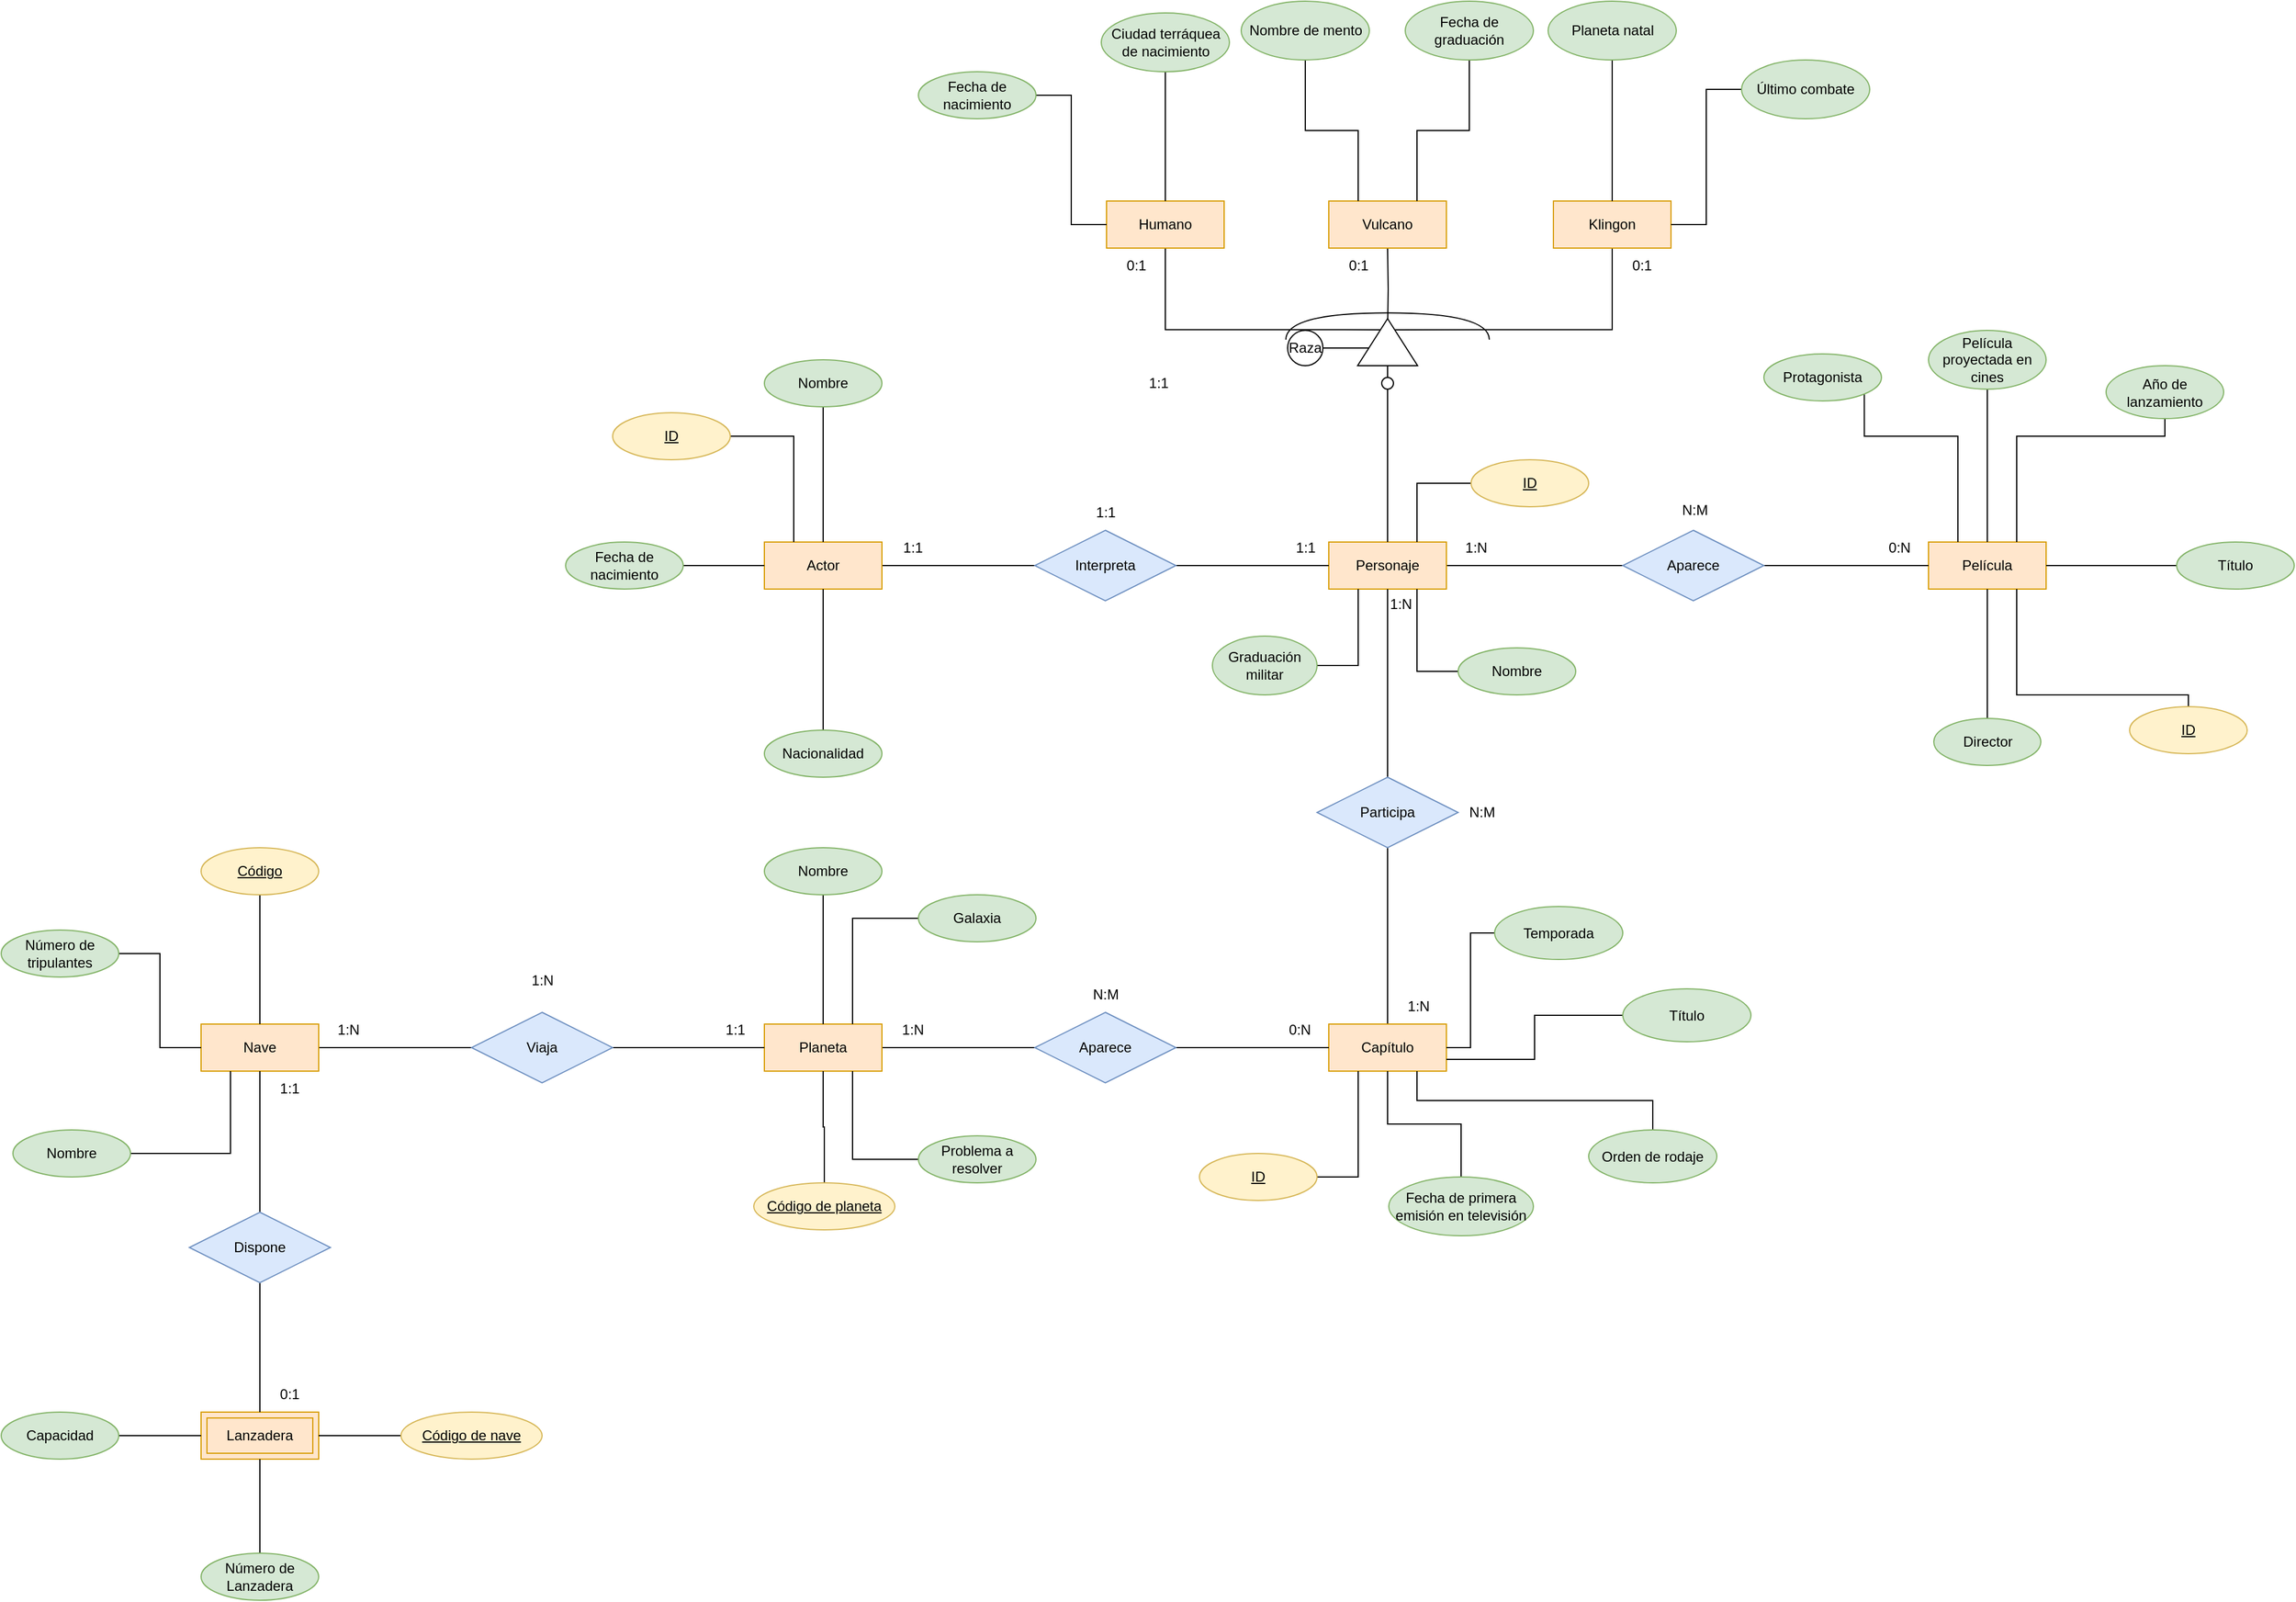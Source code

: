 <mxfile version="22.0.4" type="github">
  <diagram name="Página-1" id="-NdraGJS-0DFVX8-Y1tH">
    <mxGraphModel dx="2261" dy="795" grid="1" gridSize="10" guides="1" tooltips="1" connect="1" arrows="1" fold="1" page="1" pageScale="1" pageWidth="827" pageHeight="1169" math="0" shadow="0">
      <root>
        <mxCell id="0" />
        <mxCell id="1" parent="0" />
        <mxCell id="DlKNlpENbQ6iREXl7qAN-9" style="edgeStyle=orthogonalEdgeStyle;rounded=0;orthogonalLoop=1;jettySize=auto;html=1;entryX=0;entryY=0.5;entryDx=0;entryDy=0;endArrow=none;endFill=0;" parent="1" source="DlKNlpENbQ6iREXl7qAN-1" target="DlKNlpENbQ6iREXl7qAN-6" edge="1">
          <mxGeometry relative="1" as="geometry" />
        </mxCell>
        <mxCell id="DlKNlpENbQ6iREXl7qAN-1" value="Personaje" style="whiteSpace=wrap;html=1;align=center;fillColor=#ffe6cc;strokeColor=#d79b00;" parent="1" vertex="1">
          <mxGeometry x="349" y="570" width="100" height="40" as="geometry" />
        </mxCell>
        <mxCell id="DlKNlpENbQ6iREXl7qAN-3" value="Película" style="whiteSpace=wrap;html=1;align=center;fillColor=#ffe6cc;strokeColor=#d79b00;" parent="1" vertex="1">
          <mxGeometry x="859" y="570" width="100" height="40" as="geometry" />
        </mxCell>
        <mxCell id="DlKNlpENbQ6iREXl7qAN-7" style="edgeStyle=orthogonalEdgeStyle;rounded=0;orthogonalLoop=1;jettySize=auto;html=1;entryX=0;entryY=0.5;entryDx=0;entryDy=0;endArrow=none;endFill=0;" parent="1" source="DlKNlpENbQ6iREXl7qAN-4" target="DlKNlpENbQ6iREXl7qAN-5" edge="1">
          <mxGeometry relative="1" as="geometry" />
        </mxCell>
        <mxCell id="DlKNlpENbQ6iREXl7qAN-4" value="Actor" style="whiteSpace=wrap;html=1;align=center;fillColor=#ffe6cc;strokeColor=#d79b00;" parent="1" vertex="1">
          <mxGeometry x="-131" y="570" width="100" height="40" as="geometry" />
        </mxCell>
        <mxCell id="DlKNlpENbQ6iREXl7qAN-8" style="edgeStyle=orthogonalEdgeStyle;rounded=0;orthogonalLoop=1;jettySize=auto;html=1;entryX=0;entryY=0.5;entryDx=0;entryDy=0;endArrow=none;endFill=0;" parent="1" source="DlKNlpENbQ6iREXl7qAN-5" target="DlKNlpENbQ6iREXl7qAN-1" edge="1">
          <mxGeometry relative="1" as="geometry" />
        </mxCell>
        <mxCell id="DlKNlpENbQ6iREXl7qAN-5" value="Interpreta" style="shape=rhombus;perimeter=rhombusPerimeter;whiteSpace=wrap;html=1;align=center;fillColor=#dae8fc;strokeColor=#6c8ebf;" parent="1" vertex="1">
          <mxGeometry x="99" y="560" width="120" height="60" as="geometry" />
        </mxCell>
        <mxCell id="DlKNlpENbQ6iREXl7qAN-10" style="edgeStyle=orthogonalEdgeStyle;rounded=0;orthogonalLoop=1;jettySize=auto;html=1;entryX=0;entryY=0.5;entryDx=0;entryDy=0;endArrow=none;endFill=0;" parent="1" source="DlKNlpENbQ6iREXl7qAN-6" target="DlKNlpENbQ6iREXl7qAN-3" edge="1">
          <mxGeometry relative="1" as="geometry" />
        </mxCell>
        <mxCell id="DlKNlpENbQ6iREXl7qAN-6" value="Aparece" style="shape=rhombus;perimeter=rhombusPerimeter;whiteSpace=wrap;html=1;align=center;fillColor=#dae8fc;strokeColor=#6c8ebf;" parent="1" vertex="1">
          <mxGeometry x="599" y="560" width="120" height="60" as="geometry" />
        </mxCell>
        <mxCell id="DlKNlpENbQ6iREXl7qAN-15" style="edgeStyle=orthogonalEdgeStyle;rounded=0;orthogonalLoop=1;jettySize=auto;html=1;exitX=0.764;exitY=0.402;exitDx=0;exitDy=0;exitPerimeter=0;entryX=0.5;entryY=1;entryDx=0;entryDy=0;endArrow=none;endFill=0;" parent="1" source="y-hyt4ERYZjtCRCO4iPL-5" target="DlKNlpENbQ6iREXl7qAN-14" edge="1">
          <mxGeometry relative="1" as="geometry">
            <mxPoint x="369.5" y="390" as="sourcePoint" />
          </mxGeometry>
        </mxCell>
        <mxCell id="DlKNlpENbQ6iREXl7qAN-17" style="edgeStyle=orthogonalEdgeStyle;rounded=0;orthogonalLoop=1;jettySize=auto;html=1;exitX=0.5;exitY=1;exitDx=0;exitDy=0;exitPerimeter=0;entryX=0.5;entryY=1;entryDx=0;entryDy=0;endArrow=none;endFill=0;" parent="1" target="DlKNlpENbQ6iREXl7qAN-16" edge="1">
          <mxGeometry relative="1" as="geometry">
            <mxPoint x="399.0" y="390" as="sourcePoint" />
          </mxGeometry>
        </mxCell>
        <mxCell id="DlKNlpENbQ6iREXl7qAN-19" style="edgeStyle=orthogonalEdgeStyle;rounded=0;orthogonalLoop=1;jettySize=auto;html=1;exitX=0.764;exitY=0.626;exitDx=0;exitDy=0;exitPerimeter=0;entryX=0.5;entryY=1;entryDx=0;entryDy=0;endArrow=none;endFill=0;" parent="1" source="y-hyt4ERYZjtCRCO4iPL-5" target="DlKNlpENbQ6iREXl7qAN-18" edge="1">
          <mxGeometry relative="1" as="geometry">
            <mxPoint x="428.5" y="390" as="sourcePoint" />
          </mxGeometry>
        </mxCell>
        <mxCell id="DlKNlpENbQ6iREXl7qAN-12" style="edgeStyle=orthogonalEdgeStyle;rounded=0;orthogonalLoop=1;jettySize=auto;html=1;entryX=0;entryY=0;entryDx=29.5;entryDy=0;entryPerimeter=0;endArrow=none;endFill=0;" parent="1" source="DlKNlpENbQ6iREXl7qAN-1" edge="1">
          <mxGeometry relative="1" as="geometry">
            <mxPoint x="399.0" y="420" as="targetPoint" />
          </mxGeometry>
        </mxCell>
        <mxCell id="DlKNlpENbQ6iREXl7qAN-13" value="" style="ellipse;whiteSpace=wrap;html=1;aspect=fixed;" parent="1" vertex="1">
          <mxGeometry x="394" y="430" width="10" height="10" as="geometry" />
        </mxCell>
        <mxCell id="DlKNlpENbQ6iREXl7qAN-14" value="Humano" style="whiteSpace=wrap;html=1;align=center;fillColor=#ffe6cc;strokeColor=#d79b00;" parent="1" vertex="1">
          <mxGeometry x="160" y="280" width="100" height="40" as="geometry" />
        </mxCell>
        <mxCell id="DlKNlpENbQ6iREXl7qAN-16" value="Vulcano" style="whiteSpace=wrap;html=1;align=center;fillColor=#ffe6cc;strokeColor=#d79b00;" parent="1" vertex="1">
          <mxGeometry x="349" y="280" width="100" height="40" as="geometry" />
        </mxCell>
        <mxCell id="DlKNlpENbQ6iREXl7qAN-18" value="Klingon" style="whiteSpace=wrap;html=1;align=center;fillColor=#ffe6cc;strokeColor=#d79b00;" parent="1" vertex="1">
          <mxGeometry x="540" y="280" width="100" height="40" as="geometry" />
        </mxCell>
        <mxCell id="DlKNlpENbQ6iREXl7qAN-20" value="" style="shape=requiredInterface;html=1;verticalLabelPosition=bottom;sketch=0;rotation=-90;" parent="1" vertex="1">
          <mxGeometry x="387.6" y="300" width="22.81" height="173.04" as="geometry" />
        </mxCell>
        <mxCell id="DlKNlpENbQ6iREXl7qAN-22" value="1:1" style="text;html=1;align=center;verticalAlign=middle;resizable=0;points=[];autosize=1;strokeColor=none;fillColor=none;" parent="1" vertex="1">
          <mxGeometry x="-25" y="560" width="40" height="30" as="geometry" />
        </mxCell>
        <mxCell id="DlKNlpENbQ6iREXl7qAN-23" value="1:1" style="text;html=1;align=center;verticalAlign=middle;resizable=0;points=[];autosize=1;strokeColor=none;fillColor=none;" parent="1" vertex="1">
          <mxGeometry x="309" y="560" width="40" height="30" as="geometry" />
        </mxCell>
        <mxCell id="DlKNlpENbQ6iREXl7qAN-24" value="1:1" style="text;html=1;align=center;verticalAlign=middle;resizable=0;points=[];autosize=1;strokeColor=none;fillColor=none;rotation=0;" parent="1" vertex="1">
          <mxGeometry x="139" y="530" width="40" height="30" as="geometry" />
        </mxCell>
        <mxCell id="DlKNlpENbQ6iREXl7qAN-27" style="edgeStyle=orthogonalEdgeStyle;rounded=0;orthogonalLoop=1;jettySize=auto;html=1;exitX=0.5;exitY=0;exitDx=0;exitDy=0;entryX=0.5;entryY=1;entryDx=0;entryDy=0;endArrow=none;endFill=0;" parent="1" source="DlKNlpENbQ6iREXl7qAN-25" target="DlKNlpENbQ6iREXl7qAN-26" edge="1">
          <mxGeometry relative="1" as="geometry" />
        </mxCell>
        <mxCell id="DlKNlpENbQ6iREXl7qAN-25" value="Capítulo" style="whiteSpace=wrap;html=1;align=center;fillColor=#ffe6cc;strokeColor=#d79b00;" parent="1" vertex="1">
          <mxGeometry x="349" y="980" width="100" height="40" as="geometry" />
        </mxCell>
        <mxCell id="DlKNlpENbQ6iREXl7qAN-28" style="edgeStyle=orthogonalEdgeStyle;rounded=0;orthogonalLoop=1;jettySize=auto;html=1;entryX=0.5;entryY=1;entryDx=0;entryDy=0;endArrow=none;endFill=0;" parent="1" source="DlKNlpENbQ6iREXl7qAN-26" target="DlKNlpENbQ6iREXl7qAN-1" edge="1">
          <mxGeometry relative="1" as="geometry" />
        </mxCell>
        <mxCell id="DlKNlpENbQ6iREXl7qAN-26" value="Participa" style="shape=rhombus;perimeter=rhombusPerimeter;whiteSpace=wrap;html=1;align=center;fillColor=#dae8fc;strokeColor=#6c8ebf;" parent="1" vertex="1">
          <mxGeometry x="339" y="770" width="120" height="60" as="geometry" />
        </mxCell>
        <mxCell id="DlKNlpENbQ6iREXl7qAN-31" style="edgeStyle=orthogonalEdgeStyle;rounded=0;orthogonalLoop=1;jettySize=auto;html=1;entryX=0;entryY=0.5;entryDx=0;entryDy=0;endArrow=none;endFill=0;" parent="1" source="DlKNlpENbQ6iREXl7qAN-29" target="DlKNlpENbQ6iREXl7qAN-25" edge="1">
          <mxGeometry relative="1" as="geometry" />
        </mxCell>
        <mxCell id="DlKNlpENbQ6iREXl7qAN-32" style="edgeStyle=orthogonalEdgeStyle;rounded=0;orthogonalLoop=1;jettySize=auto;html=1;entryX=1;entryY=0.5;entryDx=0;entryDy=0;endArrow=none;endFill=0;" parent="1" source="DlKNlpENbQ6iREXl7qAN-29" target="DlKNlpENbQ6iREXl7qAN-30" edge="1">
          <mxGeometry relative="1" as="geometry" />
        </mxCell>
        <mxCell id="DlKNlpENbQ6iREXl7qAN-29" value="Aparece" style="shape=rhombus;perimeter=rhombusPerimeter;whiteSpace=wrap;html=1;align=center;fillColor=#dae8fc;strokeColor=#6c8ebf;" parent="1" vertex="1">
          <mxGeometry x="99" y="970" width="120" height="60" as="geometry" />
        </mxCell>
        <mxCell id="DlKNlpENbQ6iREXl7qAN-30" value="Planeta" style="whiteSpace=wrap;html=1;align=center;fillColor=#ffe6cc;strokeColor=#d79b00;" parent="1" vertex="1">
          <mxGeometry x="-131" y="980" width="100" height="40" as="geometry" />
        </mxCell>
        <mxCell id="DlKNlpENbQ6iREXl7qAN-37" style="edgeStyle=orthogonalEdgeStyle;rounded=0;orthogonalLoop=1;jettySize=auto;html=1;entryX=0;entryY=0.5;entryDx=0;entryDy=0;endArrow=none;endFill=0;" parent="1" source="DlKNlpENbQ6iREXl7qAN-34" target="DlKNlpENbQ6iREXl7qAN-35" edge="1">
          <mxGeometry relative="1" as="geometry" />
        </mxCell>
        <mxCell id="DlKNlpENbQ6iREXl7qAN-34" value="Nave" style="whiteSpace=wrap;html=1;align=center;fillColor=#ffe6cc;strokeColor=#d79b00;" parent="1" vertex="1">
          <mxGeometry x="-610" y="980" width="100" height="40" as="geometry" />
        </mxCell>
        <mxCell id="DlKNlpENbQ6iREXl7qAN-36" style="edgeStyle=orthogonalEdgeStyle;rounded=0;orthogonalLoop=1;jettySize=auto;html=1;entryX=0;entryY=0.5;entryDx=0;entryDy=0;endArrow=none;endFill=0;" parent="1" source="DlKNlpENbQ6iREXl7qAN-35" target="DlKNlpENbQ6iREXl7qAN-30" edge="1">
          <mxGeometry relative="1" as="geometry" />
        </mxCell>
        <mxCell id="DlKNlpENbQ6iREXl7qAN-35" value="Viaja" style="shape=rhombus;perimeter=rhombusPerimeter;whiteSpace=wrap;html=1;align=center;fillColor=#dae8fc;strokeColor=#6c8ebf;" parent="1" vertex="1">
          <mxGeometry x="-380" y="970" width="120" height="60" as="geometry" />
        </mxCell>
        <mxCell id="DlKNlpENbQ6iREXl7qAN-39" style="edgeStyle=orthogonalEdgeStyle;rounded=0;orthogonalLoop=1;jettySize=auto;html=1;entryX=0.5;entryY=0;entryDx=0;entryDy=0;endArrow=none;endFill=0;" parent="1" source="DlKNlpENbQ6iREXl7qAN-38" target="DlKNlpENbQ6iREXl7qAN-4" edge="1">
          <mxGeometry relative="1" as="geometry" />
        </mxCell>
        <mxCell id="DlKNlpENbQ6iREXl7qAN-38" value="Nombre" style="ellipse;whiteSpace=wrap;html=1;align=center;fillColor=#d5e8d4;strokeColor=#82b366;" parent="1" vertex="1">
          <mxGeometry x="-131" y="415" width="100" height="40" as="geometry" />
        </mxCell>
        <mxCell id="DlKNlpENbQ6iREXl7qAN-41" style="edgeStyle=orthogonalEdgeStyle;rounded=0;orthogonalLoop=1;jettySize=auto;html=1;entryX=0;entryY=0.5;entryDx=0;entryDy=0;endArrow=none;endFill=0;" parent="1" source="DlKNlpENbQ6iREXl7qAN-40" target="DlKNlpENbQ6iREXl7qAN-4" edge="1">
          <mxGeometry relative="1" as="geometry" />
        </mxCell>
        <mxCell id="DlKNlpENbQ6iREXl7qAN-40" value="Fecha de nacimiento" style="ellipse;whiteSpace=wrap;html=1;align=center;fillColor=#d5e8d4;strokeColor=#82b366;" parent="1" vertex="1">
          <mxGeometry x="-300" y="570" width="100" height="40" as="geometry" />
        </mxCell>
        <mxCell id="DlKNlpENbQ6iREXl7qAN-43" style="edgeStyle=orthogonalEdgeStyle;rounded=0;orthogonalLoop=1;jettySize=auto;html=1;entryX=0.5;entryY=1;entryDx=0;entryDy=0;endArrow=none;endFill=0;" parent="1" source="DlKNlpENbQ6iREXl7qAN-42" target="DlKNlpENbQ6iREXl7qAN-4" edge="1">
          <mxGeometry relative="1" as="geometry" />
        </mxCell>
        <mxCell id="DlKNlpENbQ6iREXl7qAN-42" value="Nacionalidad" style="ellipse;whiteSpace=wrap;html=1;align=center;fillColor=#d5e8d4;strokeColor=#82b366;" parent="1" vertex="1">
          <mxGeometry x="-131" y="730" width="100" height="40" as="geometry" />
        </mxCell>
        <mxCell id="DlKNlpENbQ6iREXl7qAN-45" style="edgeStyle=orthogonalEdgeStyle;rounded=0;orthogonalLoop=1;jettySize=auto;html=1;exitX=1;exitY=0.5;exitDx=0;exitDy=0;entryX=0.25;entryY=0;entryDx=0;entryDy=0;endArrow=none;endFill=0;" parent="1" source="DlKNlpENbQ6iREXl7qAN-44" target="DlKNlpENbQ6iREXl7qAN-4" edge="1">
          <mxGeometry relative="1" as="geometry" />
        </mxCell>
        <mxCell id="DlKNlpENbQ6iREXl7qAN-44" value="ID" style="ellipse;whiteSpace=wrap;html=1;align=center;fontStyle=4;fillColor=#fff2cc;strokeColor=#d6b656;" parent="1" vertex="1">
          <mxGeometry x="-260" y="460" width="100" height="40" as="geometry" />
        </mxCell>
        <mxCell id="DlKNlpENbQ6iREXl7qAN-47" style="edgeStyle=orthogonalEdgeStyle;rounded=0;orthogonalLoop=1;jettySize=auto;html=1;entryX=0.75;entryY=1;entryDx=0;entryDy=0;endArrow=none;endFill=0;" parent="1" source="DlKNlpENbQ6iREXl7qAN-46" target="DlKNlpENbQ6iREXl7qAN-1" edge="1">
          <mxGeometry relative="1" as="geometry" />
        </mxCell>
        <mxCell id="DlKNlpENbQ6iREXl7qAN-46" value="Nombre" style="ellipse;whiteSpace=wrap;html=1;align=center;fillColor=#d5e8d4;strokeColor=#82b366;" parent="1" vertex="1">
          <mxGeometry x="459" y="660" width="100" height="40" as="geometry" />
        </mxCell>
        <mxCell id="DlKNlpENbQ6iREXl7qAN-49" style="edgeStyle=orthogonalEdgeStyle;rounded=0;orthogonalLoop=1;jettySize=auto;html=1;entryX=0.25;entryY=1;entryDx=0;entryDy=0;endArrow=none;endFill=0;" parent="1" source="DlKNlpENbQ6iREXl7qAN-48" target="DlKNlpENbQ6iREXl7qAN-1" edge="1">
          <mxGeometry relative="1" as="geometry" />
        </mxCell>
        <mxCell id="DlKNlpENbQ6iREXl7qAN-48" value="Graduación militar" style="whiteSpace=wrap;html=1;align=center;fillColor=#d5e8d4;strokeColor=#82b366;shape=ellipse;margin=3;perimeter=ellipsePerimeter;" parent="1" vertex="1">
          <mxGeometry x="250" y="650" width="89" height="50" as="geometry" />
        </mxCell>
        <mxCell id="DlKNlpENbQ6iREXl7qAN-51" style="edgeStyle=orthogonalEdgeStyle;rounded=0;orthogonalLoop=1;jettySize=auto;html=1;entryX=0;entryY=0.5;entryDx=0;entryDy=0;endArrow=none;endFill=0;" parent="1" source="DlKNlpENbQ6iREXl7qAN-50" target="DlKNlpENbQ6iREXl7qAN-14" edge="1">
          <mxGeometry relative="1" as="geometry" />
        </mxCell>
        <mxCell id="DlKNlpENbQ6iREXl7qAN-50" value="Fecha de nacimiento" style="ellipse;whiteSpace=wrap;html=1;align=center;fillColor=#d5e8d4;strokeColor=#82b366;" parent="1" vertex="1">
          <mxGeometry y="170" width="100" height="40" as="geometry" />
        </mxCell>
        <mxCell id="DlKNlpENbQ6iREXl7qAN-55" style="edgeStyle=orthogonalEdgeStyle;rounded=0;orthogonalLoop=1;jettySize=auto;html=1;exitX=0.5;exitY=1;exitDx=0;exitDy=0;entryX=0.5;entryY=0;entryDx=0;entryDy=0;endArrow=none;endFill=0;" parent="1" source="DlKNlpENbQ6iREXl7qAN-52" target="DlKNlpENbQ6iREXl7qAN-14" edge="1">
          <mxGeometry relative="1" as="geometry" />
        </mxCell>
        <mxCell id="DlKNlpENbQ6iREXl7qAN-52" value="Ciudad terráquea de nacimiento" style="ellipse;whiteSpace=wrap;html=1;align=center;fillColor=#d5e8d4;strokeColor=#82b366;" parent="1" vertex="1">
          <mxGeometry x="155.5" y="120" width="109" height="50" as="geometry" />
        </mxCell>
        <mxCell id="DlKNlpENbQ6iREXl7qAN-57" style="edgeStyle=orthogonalEdgeStyle;rounded=0;orthogonalLoop=1;jettySize=auto;html=1;entryX=0.25;entryY=0;entryDx=0;entryDy=0;endArrow=none;endFill=0;" parent="1" source="DlKNlpENbQ6iREXl7qAN-56" target="DlKNlpENbQ6iREXl7qAN-16" edge="1">
          <mxGeometry relative="1" as="geometry" />
        </mxCell>
        <mxCell id="DlKNlpENbQ6iREXl7qAN-56" value="Nombre de mento" style="ellipse;whiteSpace=wrap;html=1;align=center;fillColor=#d5e8d4;strokeColor=#82b366;" parent="1" vertex="1">
          <mxGeometry x="274.5" y="110" width="109" height="50" as="geometry" />
        </mxCell>
        <mxCell id="DlKNlpENbQ6iREXl7qAN-59" style="edgeStyle=orthogonalEdgeStyle;rounded=0;orthogonalLoop=1;jettySize=auto;html=1;entryX=0.75;entryY=0;entryDx=0;entryDy=0;endArrow=none;endFill=0;" parent="1" source="DlKNlpENbQ6iREXl7qAN-58" target="DlKNlpENbQ6iREXl7qAN-16" edge="1">
          <mxGeometry relative="1" as="geometry" />
        </mxCell>
        <mxCell id="DlKNlpENbQ6iREXl7qAN-58" value="Fecha de graduación" style="ellipse;whiteSpace=wrap;html=1;align=center;fillColor=#d5e8d4;strokeColor=#82b366;" parent="1" vertex="1">
          <mxGeometry x="414" y="110" width="109" height="50" as="geometry" />
        </mxCell>
        <mxCell id="DlKNlpENbQ6iREXl7qAN-62" style="edgeStyle=orthogonalEdgeStyle;rounded=0;orthogonalLoop=1;jettySize=auto;html=1;entryX=0.5;entryY=0;entryDx=0;entryDy=0;endArrow=none;endFill=0;" parent="1" source="DlKNlpENbQ6iREXl7qAN-60" target="DlKNlpENbQ6iREXl7qAN-18" edge="1">
          <mxGeometry relative="1" as="geometry" />
        </mxCell>
        <mxCell id="DlKNlpENbQ6iREXl7qAN-60" value="Planeta natal" style="ellipse;whiteSpace=wrap;html=1;align=center;fillColor=#d5e8d4;strokeColor=#82b366;" parent="1" vertex="1">
          <mxGeometry x="535.5" y="110" width="109" height="50" as="geometry" />
        </mxCell>
        <mxCell id="DlKNlpENbQ6iREXl7qAN-63" style="edgeStyle=orthogonalEdgeStyle;rounded=0;orthogonalLoop=1;jettySize=auto;html=1;entryX=1;entryY=0.5;entryDx=0;entryDy=0;endArrow=none;endFill=0;" parent="1" source="DlKNlpENbQ6iREXl7qAN-61" target="DlKNlpENbQ6iREXl7qAN-18" edge="1">
          <mxGeometry relative="1" as="geometry" />
        </mxCell>
        <mxCell id="DlKNlpENbQ6iREXl7qAN-61" value="Último combate" style="ellipse;whiteSpace=wrap;html=1;align=center;fillColor=#d5e8d4;strokeColor=#82b366;" parent="1" vertex="1">
          <mxGeometry x="700" y="160" width="109" height="50" as="geometry" />
        </mxCell>
        <mxCell id="DlKNlpENbQ6iREXl7qAN-65" style="edgeStyle=orthogonalEdgeStyle;rounded=0;orthogonalLoop=1;jettySize=auto;html=1;entryX=1;entryY=0.5;entryDx=0;entryDy=0;endArrow=none;endFill=0;" parent="1" source="DlKNlpENbQ6iREXl7qAN-64" target="DlKNlpENbQ6iREXl7qAN-25" edge="1">
          <mxGeometry relative="1" as="geometry" />
        </mxCell>
        <mxCell id="DlKNlpENbQ6iREXl7qAN-64" value="Temporada" style="ellipse;whiteSpace=wrap;html=1;align=center;fillColor=#d5e8d4;strokeColor=#82b366;" parent="1" vertex="1">
          <mxGeometry x="490" y="880" width="109" height="45" as="geometry" />
        </mxCell>
        <mxCell id="DlKNlpENbQ6iREXl7qAN-68" style="edgeStyle=orthogonalEdgeStyle;rounded=0;orthogonalLoop=1;jettySize=auto;html=1;entryX=1;entryY=0.75;entryDx=0;entryDy=0;endArrow=none;endFill=0;" parent="1" source="DlKNlpENbQ6iREXl7qAN-67" target="DlKNlpENbQ6iREXl7qAN-25" edge="1">
          <mxGeometry relative="1" as="geometry" />
        </mxCell>
        <mxCell id="DlKNlpENbQ6iREXl7qAN-67" value="Título" style="ellipse;whiteSpace=wrap;html=1;align=center;fillColor=#d5e8d4;strokeColor=#82b366;" parent="1" vertex="1">
          <mxGeometry x="599" y="950" width="109" height="45" as="geometry" />
        </mxCell>
        <mxCell id="DlKNlpENbQ6iREXl7qAN-70" style="edgeStyle=orthogonalEdgeStyle;rounded=0;orthogonalLoop=1;jettySize=auto;html=1;entryX=0.75;entryY=1;entryDx=0;entryDy=0;endArrow=none;endFill=0;exitX=0.5;exitY=0;exitDx=0;exitDy=0;" parent="1" source="DlKNlpENbQ6iREXl7qAN-69" target="DlKNlpENbQ6iREXl7qAN-25" edge="1">
          <mxGeometry relative="1" as="geometry">
            <mxPoint x="374" y="1120" as="sourcePoint" />
          </mxGeometry>
        </mxCell>
        <mxCell id="DlKNlpENbQ6iREXl7qAN-69" value="Orden de rodaje" style="ellipse;whiteSpace=wrap;html=1;align=center;fillColor=#d5e8d4;strokeColor=#82b366;" parent="1" vertex="1">
          <mxGeometry x="570" y="1070" width="109" height="45" as="geometry" />
        </mxCell>
        <mxCell id="DlKNlpENbQ6iREXl7qAN-73" style="edgeStyle=orthogonalEdgeStyle;rounded=0;orthogonalLoop=1;jettySize=auto;html=1;entryX=0.5;entryY=1;entryDx=0;entryDy=0;endArrow=none;endFill=0;" parent="1" source="DlKNlpENbQ6iREXl7qAN-72" target="DlKNlpENbQ6iREXl7qAN-25" edge="1">
          <mxGeometry relative="1" as="geometry" />
        </mxCell>
        <mxCell id="DlKNlpENbQ6iREXl7qAN-72" value="Fecha de primera emisión en televisión" style="ellipse;whiteSpace=wrap;html=1;align=center;fillColor=#d5e8d4;strokeColor=#82b366;" parent="1" vertex="1">
          <mxGeometry x="400" y="1110" width="123" height="50" as="geometry" />
        </mxCell>
        <mxCell id="DlKNlpENbQ6iREXl7qAN-75" style="edgeStyle=orthogonalEdgeStyle;rounded=0;orthogonalLoop=1;jettySize=auto;html=1;entryX=0.5;entryY=0;entryDx=0;entryDy=0;endArrow=none;endFill=0;" parent="1" source="DlKNlpENbQ6iREXl7qAN-74" target="DlKNlpENbQ6iREXl7qAN-3" edge="1">
          <mxGeometry relative="1" as="geometry" />
        </mxCell>
        <mxCell id="DlKNlpENbQ6iREXl7qAN-74" value="Película proyectada en cines" style="ellipse;whiteSpace=wrap;html=1;align=center;fillColor=#d5e8d4;strokeColor=#82b366;" parent="1" vertex="1">
          <mxGeometry x="859" y="390" width="100" height="50" as="geometry" />
        </mxCell>
        <mxCell id="DlKNlpENbQ6iREXl7qAN-77" style="edgeStyle=orthogonalEdgeStyle;rounded=0;orthogonalLoop=1;jettySize=auto;html=1;entryX=0.75;entryY=0;entryDx=0;entryDy=0;endArrow=none;endFill=0;" parent="1" source="DlKNlpENbQ6iREXl7qAN-76" target="DlKNlpENbQ6iREXl7qAN-3" edge="1">
          <mxGeometry relative="1" as="geometry">
            <Array as="points">
              <mxPoint x="1060" y="480" />
              <mxPoint x="934" y="480" />
            </Array>
          </mxGeometry>
        </mxCell>
        <mxCell id="DlKNlpENbQ6iREXl7qAN-76" value="Año de lanzamiento" style="ellipse;whiteSpace=wrap;html=1;align=center;fillColor=#d5e8d4;strokeColor=#82b366;" parent="1" vertex="1">
          <mxGeometry x="1010" y="420" width="100" height="45" as="geometry" />
        </mxCell>
        <mxCell id="DlKNlpENbQ6iREXl7qAN-80" style="edgeStyle=orthogonalEdgeStyle;rounded=0;orthogonalLoop=1;jettySize=auto;html=1;entryX=0.5;entryY=1;entryDx=0;entryDy=0;endArrow=none;endFill=0;" parent="1" source="DlKNlpENbQ6iREXl7qAN-79" target="DlKNlpENbQ6iREXl7qAN-3" edge="1">
          <mxGeometry relative="1" as="geometry" />
        </mxCell>
        <mxCell id="DlKNlpENbQ6iREXl7qAN-79" value="Director" style="ellipse;whiteSpace=wrap;html=1;align=center;fillColor=#d5e8d4;strokeColor=#82b366;" parent="1" vertex="1">
          <mxGeometry x="863.5" y="720" width="91" height="40" as="geometry" />
        </mxCell>
        <mxCell id="DlKNlpENbQ6iREXl7qAN-82" style="edgeStyle=orthogonalEdgeStyle;rounded=0;orthogonalLoop=1;jettySize=auto;html=1;entryX=1;entryY=0.5;entryDx=0;entryDy=0;endArrow=none;endFill=0;" parent="1" source="DlKNlpENbQ6iREXl7qAN-81" target="DlKNlpENbQ6iREXl7qAN-3" edge="1">
          <mxGeometry relative="1" as="geometry" />
        </mxCell>
        <mxCell id="DlKNlpENbQ6iREXl7qAN-81" value="Título" style="ellipse;whiteSpace=wrap;html=1;align=center;fillColor=#d5e8d4;strokeColor=#82b366;" parent="1" vertex="1">
          <mxGeometry x="1070" y="570" width="100" height="40" as="geometry" />
        </mxCell>
        <mxCell id="DlKNlpENbQ6iREXl7qAN-84" style="edgeStyle=orthogonalEdgeStyle;rounded=0;orthogonalLoop=1;jettySize=auto;html=1;entryX=0.75;entryY=0;entryDx=0;entryDy=0;endArrow=none;endFill=0;" parent="1" source="DlKNlpENbQ6iREXl7qAN-83" target="DlKNlpENbQ6iREXl7qAN-1" edge="1">
          <mxGeometry relative="1" as="geometry" />
        </mxCell>
        <mxCell id="DlKNlpENbQ6iREXl7qAN-83" value="ID" style="ellipse;whiteSpace=wrap;html=1;align=center;fontStyle=4;fillColor=#fff2cc;strokeColor=#d6b656;" parent="1" vertex="1">
          <mxGeometry x="470" y="500" width="100" height="40" as="geometry" />
        </mxCell>
        <mxCell id="DlKNlpENbQ6iREXl7qAN-86" style="edgeStyle=orthogonalEdgeStyle;rounded=0;orthogonalLoop=1;jettySize=auto;html=1;entryX=0.75;entryY=1;entryDx=0;entryDy=0;exitX=0.5;exitY=0;exitDx=0;exitDy=0;endArrow=none;endFill=0;" parent="1" source="DlKNlpENbQ6iREXl7qAN-85" target="DlKNlpENbQ6iREXl7qAN-3" edge="1">
          <mxGeometry relative="1" as="geometry">
            <Array as="points">
              <mxPoint x="1080" y="700" />
              <mxPoint x="934" y="700" />
            </Array>
          </mxGeometry>
        </mxCell>
        <mxCell id="DlKNlpENbQ6iREXl7qAN-85" value="ID" style="ellipse;whiteSpace=wrap;html=1;align=center;fontStyle=4;fillColor=#fff2cc;strokeColor=#d6b656;" parent="1" vertex="1">
          <mxGeometry x="1030" y="710" width="100" height="40" as="geometry" />
        </mxCell>
        <mxCell id="DlKNlpENbQ6iREXl7qAN-89" style="edgeStyle=orthogonalEdgeStyle;rounded=0;orthogonalLoop=1;jettySize=auto;html=1;entryX=0.25;entryY=1;entryDx=0;entryDy=0;endArrow=none;endFill=0;" parent="1" source="DlKNlpENbQ6iREXl7qAN-88" target="DlKNlpENbQ6iREXl7qAN-25" edge="1">
          <mxGeometry relative="1" as="geometry" />
        </mxCell>
        <mxCell id="DlKNlpENbQ6iREXl7qAN-88" value="ID" style="whiteSpace=wrap;html=1;align=center;fillColor=#fff2cc;strokeColor=#d6b656;shape=ellipse;perimeter=ellipsePerimeter;fontStyle=4;" parent="1" vertex="1">
          <mxGeometry x="239" y="1090" width="100" height="40" as="geometry" />
        </mxCell>
        <mxCell id="y-hyt4ERYZjtCRCO4iPL-4" style="edgeStyle=orthogonalEdgeStyle;rounded=0;orthogonalLoop=1;jettySize=auto;html=1;exitX=1;exitY=1;exitDx=0;exitDy=0;entryX=0.25;entryY=0;entryDx=0;entryDy=0;endArrow=none;endFill=0;" edge="1" parent="1" source="DlKNlpENbQ6iREXl7qAN-90" target="DlKNlpENbQ6iREXl7qAN-3">
          <mxGeometry relative="1" as="geometry">
            <Array as="points">
              <mxPoint x="804" y="480" />
              <mxPoint x="884" y="480" />
            </Array>
          </mxGeometry>
        </mxCell>
        <mxCell id="DlKNlpENbQ6iREXl7qAN-90" value="Protagonista" style="ellipse;whiteSpace=wrap;html=1;align=center;fillColor=#d5e8d4;strokeColor=#82b366;" parent="1" vertex="1">
          <mxGeometry x="719" y="410" width="100" height="40" as="geometry" />
        </mxCell>
        <mxCell id="DlKNlpENbQ6iREXl7qAN-93" style="edgeStyle=orthogonalEdgeStyle;rounded=0;orthogonalLoop=1;jettySize=auto;html=1;entryX=0.5;entryY=1;entryDx=0;entryDy=0;endArrow=none;endFill=0;" parent="1" source="DlKNlpENbQ6iREXl7qAN-92" target="DlKNlpENbQ6iREXl7qAN-30" edge="1">
          <mxGeometry relative="1" as="geometry" />
        </mxCell>
        <mxCell id="DlKNlpENbQ6iREXl7qAN-92" value="Código de planeta" style="whiteSpace=wrap;html=1;align=center;fillColor=#fff2cc;strokeColor=#d6b656;shape=ellipse;perimeter=ellipsePerimeter;fontStyle=4;" parent="1" vertex="1">
          <mxGeometry x="-140" y="1115" width="120" height="40" as="geometry" />
        </mxCell>
        <mxCell id="DlKNlpENbQ6iREXl7qAN-95" style="edgeStyle=orthogonalEdgeStyle;rounded=0;orthogonalLoop=1;jettySize=auto;html=1;entryX=0.5;entryY=0;entryDx=0;entryDy=0;endArrow=none;endFill=0;" parent="1" source="DlKNlpENbQ6iREXl7qAN-94" target="DlKNlpENbQ6iREXl7qAN-30" edge="1">
          <mxGeometry relative="1" as="geometry" />
        </mxCell>
        <mxCell id="DlKNlpENbQ6iREXl7qAN-94" value="Nombre" style="ellipse;whiteSpace=wrap;html=1;align=center;fillColor=#d5e8d4;strokeColor=#82b366;" parent="1" vertex="1">
          <mxGeometry x="-131" y="830" width="100" height="40" as="geometry" />
        </mxCell>
        <mxCell id="DlKNlpENbQ6iREXl7qAN-97" style="edgeStyle=orthogonalEdgeStyle;rounded=0;orthogonalLoop=1;jettySize=auto;html=1;entryX=0.75;entryY=0;entryDx=0;entryDy=0;endArrow=none;endFill=0;" parent="1" source="DlKNlpENbQ6iREXl7qAN-96" target="DlKNlpENbQ6iREXl7qAN-30" edge="1">
          <mxGeometry relative="1" as="geometry" />
        </mxCell>
        <mxCell id="DlKNlpENbQ6iREXl7qAN-96" value="Galaxia" style="ellipse;whiteSpace=wrap;html=1;align=center;fillColor=#d5e8d4;strokeColor=#82b366;" parent="1" vertex="1">
          <mxGeometry y="870" width="100" height="40" as="geometry" />
        </mxCell>
        <mxCell id="DlKNlpENbQ6iREXl7qAN-99" style="edgeStyle=orthogonalEdgeStyle;rounded=0;orthogonalLoop=1;jettySize=auto;html=1;entryX=0.75;entryY=1;entryDx=0;entryDy=0;endArrow=none;endFill=0;" parent="1" source="DlKNlpENbQ6iREXl7qAN-98" target="DlKNlpENbQ6iREXl7qAN-30" edge="1">
          <mxGeometry relative="1" as="geometry" />
        </mxCell>
        <mxCell id="DlKNlpENbQ6iREXl7qAN-98" value="Problema a resolver" style="ellipse;whiteSpace=wrap;html=1;align=center;fillColor=#d5e8d4;strokeColor=#82b366;" parent="1" vertex="1">
          <mxGeometry y="1075" width="100" height="40" as="geometry" />
        </mxCell>
        <mxCell id="DlKNlpENbQ6iREXl7qAN-101" style="edgeStyle=orthogonalEdgeStyle;rounded=0;orthogonalLoop=1;jettySize=auto;html=1;entryX=0.5;entryY=0;entryDx=0;entryDy=0;endArrow=none;endFill=0;" parent="1" source="DlKNlpENbQ6iREXl7qAN-100" target="DlKNlpENbQ6iREXl7qAN-34" edge="1">
          <mxGeometry relative="1" as="geometry" />
        </mxCell>
        <mxCell id="DlKNlpENbQ6iREXl7qAN-100" value="Código" style="whiteSpace=wrap;html=1;align=center;fillColor=#fff2cc;strokeColor=#d6b656;shape=ellipse;perimeter=ellipsePerimeter;fontStyle=4;" parent="1" vertex="1">
          <mxGeometry x="-610" y="830" width="100" height="40" as="geometry" />
        </mxCell>
        <mxCell id="DlKNlpENbQ6iREXl7qAN-103" style="edgeStyle=orthogonalEdgeStyle;rounded=0;orthogonalLoop=1;jettySize=auto;html=1;entryX=0;entryY=0.5;entryDx=0;entryDy=0;endArrow=none;endFill=0;" parent="1" source="DlKNlpENbQ6iREXl7qAN-102" target="DlKNlpENbQ6iREXl7qAN-34" edge="1">
          <mxGeometry relative="1" as="geometry" />
        </mxCell>
        <mxCell id="DlKNlpENbQ6iREXl7qAN-102" value="Número de tripulantes" style="ellipse;whiteSpace=wrap;html=1;align=center;fillColor=#d5e8d4;strokeColor=#82b366;" parent="1" vertex="1">
          <mxGeometry x="-780" y="900" width="100" height="40" as="geometry" />
        </mxCell>
        <mxCell id="DlKNlpENbQ6iREXl7qAN-106" style="edgeStyle=orthogonalEdgeStyle;rounded=0;orthogonalLoop=1;jettySize=auto;html=1;entryX=0.25;entryY=1;entryDx=0;entryDy=0;endArrow=none;endFill=0;" parent="1" source="DlKNlpENbQ6iREXl7qAN-105" target="DlKNlpENbQ6iREXl7qAN-34" edge="1">
          <mxGeometry relative="1" as="geometry" />
        </mxCell>
        <mxCell id="DlKNlpENbQ6iREXl7qAN-105" value="Nombre" style="ellipse;whiteSpace=wrap;html=1;align=center;fillColor=#d5e8d4;strokeColor=#82b366;" parent="1" vertex="1">
          <mxGeometry x="-770" y="1070" width="100" height="40" as="geometry" />
        </mxCell>
        <mxCell id="DlKNlpENbQ6iREXl7qAN-107" value="Lanzadera" style="whiteSpace=wrap;html=1;align=center;fillColor=#ffe6cc;strokeColor=#d79b00;shape=ext;margin=3;double=1;" parent="1" vertex="1">
          <mxGeometry x="-610" y="1310" width="100" height="40" as="geometry" />
        </mxCell>
        <mxCell id="DlKNlpENbQ6iREXl7qAN-110" style="edgeStyle=orthogonalEdgeStyle;rounded=0;orthogonalLoop=1;jettySize=auto;html=1;endArrow=none;endFill=0;" parent="1" source="DlKNlpENbQ6iREXl7qAN-109" target="DlKNlpENbQ6iREXl7qAN-107" edge="1">
          <mxGeometry relative="1" as="geometry" />
        </mxCell>
        <mxCell id="DlKNlpENbQ6iREXl7qAN-109" value="Número de Lanzadera" style="ellipse;whiteSpace=wrap;html=1;align=center;fillColor=#d5e8d4;strokeColor=#82b366;" parent="1" vertex="1">
          <mxGeometry x="-610" y="1430" width="100" height="40" as="geometry" />
        </mxCell>
        <mxCell id="DlKNlpENbQ6iREXl7qAN-113" style="edgeStyle=orthogonalEdgeStyle;rounded=0;orthogonalLoop=1;jettySize=auto;html=1;entryX=1;entryY=0.5;entryDx=0;entryDy=0;endArrow=none;endFill=0;" parent="1" source="DlKNlpENbQ6iREXl7qAN-112" target="DlKNlpENbQ6iREXl7qAN-107" edge="1">
          <mxGeometry relative="1" as="geometry" />
        </mxCell>
        <mxCell id="DlKNlpENbQ6iREXl7qAN-112" value="Código de nave" style="whiteSpace=wrap;html=1;align=center;fillColor=#fff2cc;strokeColor=#d6b656;shape=ellipse;perimeter=ellipsePerimeter;fontStyle=4;" parent="1" vertex="1">
          <mxGeometry x="-440" y="1310" width="120" height="40" as="geometry" />
        </mxCell>
        <mxCell id="DlKNlpENbQ6iREXl7qAN-115" style="edgeStyle=orthogonalEdgeStyle;rounded=0;orthogonalLoop=1;jettySize=auto;html=1;entryX=0;entryY=0.5;entryDx=0;entryDy=0;endArrow=none;endFill=0;" parent="1" source="DlKNlpENbQ6iREXl7qAN-114" target="DlKNlpENbQ6iREXl7qAN-107" edge="1">
          <mxGeometry relative="1" as="geometry" />
        </mxCell>
        <mxCell id="DlKNlpENbQ6iREXl7qAN-114" value="Capacidad" style="ellipse;whiteSpace=wrap;html=1;align=center;fillColor=#d5e8d4;strokeColor=#82b366;" parent="1" vertex="1">
          <mxGeometry x="-780" y="1310" width="100" height="40" as="geometry" />
        </mxCell>
        <mxCell id="DlKNlpENbQ6iREXl7qAN-116" value="0:N" style="text;html=1;align=center;verticalAlign=middle;resizable=0;points=[];autosize=1;strokeColor=none;fillColor=none;" parent="1" vertex="1">
          <mxGeometry x="814" y="560" width="40" height="30" as="geometry" />
        </mxCell>
        <mxCell id="DlKNlpENbQ6iREXl7qAN-117" value="1:N" style="text;html=1;align=center;verticalAlign=middle;resizable=0;points=[];autosize=1;strokeColor=none;fillColor=none;" parent="1" vertex="1">
          <mxGeometry x="454" y="560" width="40" height="30" as="geometry" />
        </mxCell>
        <mxCell id="DlKNlpENbQ6iREXl7qAN-118" value="N:M" style="text;html=1;align=center;verticalAlign=middle;resizable=0;points=[];autosize=1;strokeColor=none;fillColor=none;" parent="1" vertex="1">
          <mxGeometry x="635" y="528" width="50" height="30" as="geometry" />
        </mxCell>
        <mxCell id="DlKNlpENbQ6iREXl7qAN-119" value="Raza" style="ellipse;whiteSpace=wrap;html=1;" parent="1" vertex="1">
          <mxGeometry x="314" y="390" width="30" height="30" as="geometry" />
        </mxCell>
        <mxCell id="DlKNlpENbQ6iREXl7qAN-120" style="edgeStyle=orthogonalEdgeStyle;rounded=0;orthogonalLoop=1;jettySize=auto;html=1;entryX=0;entryY=0;entryDx=44.25;entryDy=15;entryPerimeter=0;endArrow=none;endFill=0;" parent="1" source="DlKNlpENbQ6iREXl7qAN-119" edge="1">
          <mxGeometry relative="1" as="geometry">
            <mxPoint x="384.25" y="405" as="targetPoint" />
          </mxGeometry>
        </mxCell>
        <mxCell id="DlKNlpENbQ6iREXl7qAN-121" value="0:1" style="text;html=1;align=center;verticalAlign=middle;resizable=0;points=[];autosize=1;strokeColor=none;fillColor=none;" parent="1" vertex="1">
          <mxGeometry x="165" y="320" width="40" height="30" as="geometry" />
        </mxCell>
        <mxCell id="DlKNlpENbQ6iREXl7qAN-122" value="0:1" style="text;html=1;align=center;verticalAlign=middle;resizable=0;points=[];autosize=1;strokeColor=none;fillColor=none;" parent="1" vertex="1">
          <mxGeometry x="354" y="320" width="40" height="30" as="geometry" />
        </mxCell>
        <mxCell id="DlKNlpENbQ6iREXl7qAN-123" value="0:1" style="text;html=1;align=center;verticalAlign=middle;resizable=0;points=[];autosize=1;strokeColor=none;fillColor=none;" parent="1" vertex="1">
          <mxGeometry x="595" y="320" width="40" height="30" as="geometry" />
        </mxCell>
        <mxCell id="DlKNlpENbQ6iREXl7qAN-125" value="1:N" style="text;html=1;align=center;verticalAlign=middle;resizable=0;points=[];autosize=1;strokeColor=none;fillColor=none;" parent="1" vertex="1">
          <mxGeometry x="405" y="950" width="40" height="30" as="geometry" />
        </mxCell>
        <mxCell id="DlKNlpENbQ6iREXl7qAN-126" value="1:N" style="text;html=1;align=center;verticalAlign=middle;resizable=0;points=[];autosize=1;strokeColor=none;fillColor=none;" parent="1" vertex="1">
          <mxGeometry x="390" y="608" width="40" height="30" as="geometry" />
        </mxCell>
        <mxCell id="DlKNlpENbQ6iREXl7qAN-127" value="N:M" style="text;html=1;align=center;verticalAlign=middle;resizable=0;points=[];autosize=1;strokeColor=none;fillColor=none;" parent="1" vertex="1">
          <mxGeometry x="454" y="785" width="50" height="30" as="geometry" />
        </mxCell>
        <mxCell id="DlKNlpENbQ6iREXl7qAN-128" value="1:N" style="text;html=1;align=center;verticalAlign=middle;resizable=0;points=[];autosize=1;strokeColor=none;fillColor=none;" parent="1" vertex="1">
          <mxGeometry x="-25" y="970" width="40" height="30" as="geometry" />
        </mxCell>
        <mxCell id="DlKNlpENbQ6iREXl7qAN-129" value="0:N" style="text;html=1;align=center;verticalAlign=middle;resizable=0;points=[];autosize=1;strokeColor=none;fillColor=none;" parent="1" vertex="1">
          <mxGeometry x="304" y="970" width="40" height="30" as="geometry" />
        </mxCell>
        <mxCell id="DlKNlpENbQ6iREXl7qAN-131" value="N:M" style="text;html=1;align=center;verticalAlign=middle;resizable=0;points=[];autosize=1;strokeColor=none;fillColor=none;" parent="1" vertex="1">
          <mxGeometry x="134" y="940" width="50" height="30" as="geometry" />
        </mxCell>
        <mxCell id="DlKNlpENbQ6iREXl7qAN-135" style="edgeStyle=orthogonalEdgeStyle;rounded=0;orthogonalLoop=1;jettySize=auto;html=1;endArrow=none;endFill=0;" parent="1" source="DlKNlpENbQ6iREXl7qAN-134" target="DlKNlpENbQ6iREXl7qAN-34" edge="1">
          <mxGeometry relative="1" as="geometry" />
        </mxCell>
        <mxCell id="DlKNlpENbQ6iREXl7qAN-136" style="edgeStyle=orthogonalEdgeStyle;rounded=0;orthogonalLoop=1;jettySize=auto;html=1;entryX=0.5;entryY=0;entryDx=0;entryDy=0;endArrow=none;endFill=0;" parent="1" source="DlKNlpENbQ6iREXl7qAN-134" target="DlKNlpENbQ6iREXl7qAN-107" edge="1">
          <mxGeometry relative="1" as="geometry" />
        </mxCell>
        <mxCell id="DlKNlpENbQ6iREXl7qAN-134" value="Dispone" style="shape=rhombus;perimeter=rhombusPerimeter;whiteSpace=wrap;html=1;align=center;fillColor=#dae8fc;strokeColor=#6c8ebf;" parent="1" vertex="1">
          <mxGeometry x="-620" y="1140" width="120" height="60" as="geometry" />
        </mxCell>
        <mxCell id="DlKNlpENbQ6iREXl7qAN-137" value="1:1" style="text;html=1;align=center;verticalAlign=middle;resizable=0;points=[];autosize=1;strokeColor=none;fillColor=none;" parent="1" vertex="1">
          <mxGeometry x="-176" y="970" width="40" height="30" as="geometry" />
        </mxCell>
        <mxCell id="DlKNlpENbQ6iREXl7qAN-138" value="1:N" style="text;html=1;align=center;verticalAlign=middle;resizable=0;points=[];autosize=1;strokeColor=none;fillColor=none;" parent="1" vertex="1">
          <mxGeometry x="-505" y="970" width="40" height="30" as="geometry" />
        </mxCell>
        <mxCell id="DlKNlpENbQ6iREXl7qAN-139" value="0:1" style="text;html=1;align=center;verticalAlign=middle;resizable=0;points=[];autosize=1;strokeColor=none;fillColor=none;" parent="1" vertex="1">
          <mxGeometry x="-555" y="1280" width="40" height="30" as="geometry" />
        </mxCell>
        <mxCell id="y-hyt4ERYZjtCRCO4iPL-1" value="1:N" style="text;html=1;align=center;verticalAlign=middle;resizable=0;points=[];autosize=1;strokeColor=none;fillColor=none;" vertex="1" parent="1">
          <mxGeometry x="-340" y="928" width="40" height="30" as="geometry" />
        </mxCell>
        <mxCell id="y-hyt4ERYZjtCRCO4iPL-2" value="1:1" style="text;html=1;align=center;verticalAlign=middle;resizable=0;points=[];autosize=1;strokeColor=none;fillColor=none;" vertex="1" parent="1">
          <mxGeometry x="-555" y="1020" width="40" height="30" as="geometry" />
        </mxCell>
        <mxCell id="y-hyt4ERYZjtCRCO4iPL-3" value="1:1" style="text;html=1;align=center;verticalAlign=middle;resizable=0;points=[];autosize=1;strokeColor=none;fillColor=none;" vertex="1" parent="1">
          <mxGeometry x="184" y="420" width="40" height="30" as="geometry" />
        </mxCell>
        <mxCell id="y-hyt4ERYZjtCRCO4iPL-5" value="" style="triangle;whiteSpace=wrap;html=1;direction=north;" vertex="1" parent="1">
          <mxGeometry x="373.5" y="380" width="51" height="40" as="geometry" />
        </mxCell>
      </root>
    </mxGraphModel>
  </diagram>
</mxfile>
